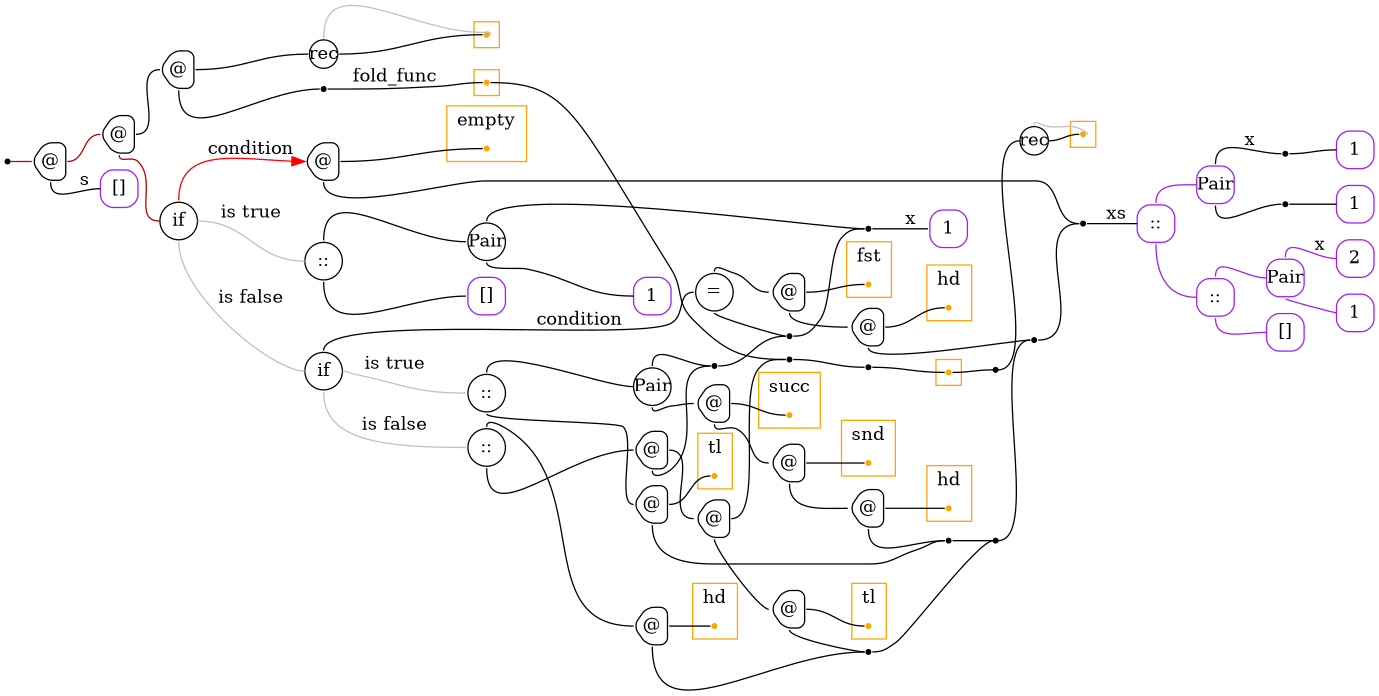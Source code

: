 digraph G {
  rankdir=LR;
  edge[arrowhead=none,arrowtail=none];
  node[fixedsize=true,shape=circle]
  size="9.201041666666667,5.219270833333334";
  labeldistance=0;
  nodesep=.175;
  ranksep=.175;

 nd1[shape=point];
   nd15[label="1",tooltip="nd15-ConstGraph",style=rounded,orientation=90,shape=square,width=.4,height=.4,color="purple"];
   nd21[label="2",tooltip="nd21-ConstGraph",style=rounded,orientation=90,shape=square,width=.4,height=.4,color="purple"];
   nd27[label="1",tooltip="nd27-ConstGraph",style=rounded,orientation=90,shape=square,width=.4,height=.4,color="purple"];
 subgraph cluster_nd174 {
   graph[style=fill,color="orange"];
   ndcluster_nd174[tooltip="nd174",orientation=90,shape=point,color="orange"];
 };
   nd592[label="1",tooltip="nd592-ConstGraph",style=rounded,orientation=90,shape=square,width=.4,height=.4,color="purple"];
   nd686[label="Pair",tooltip="nd686-ConstPairGraph",style=rounded,orientation=90,shape=square,width=.4,height=.4,color="purple"];
 nd885[label=" ",tooltip="nd885-ContractGraph",style=rounded,orientation=90,shape=point];
 nd918[label=" ",tooltip="nd918-ContractGraph",style=rounded,orientation=90,shape=point];
 nd919[label=" ",tooltip="nd919-ContractGraph",style=rounded,orientation=90,shape=point];
 subgraph cluster_nd383 {
   graph[style=fill,color="orange"];
   ndcluster_nd383[tooltip="nd383",orientation=90,shape=point,color="orange"];
 };
 nd946[label="rec",tooltip="nd946-RecurGraph",style=rounded,width=.3,height=.3,color="#000000"];
   subgraph cluster_nd950 {
     graph[style=fill,color="orange"];
     ndcluster_nd950[tooltip="nd950",orientation=90,shape=point,color="orange"];
   };
 nd1152[label=" ",tooltip="nd1152-ContractGraph",style=rounded,orientation=90,shape=point];
   nd1071[label="1",tooltip="nd1071-ConstGraph",style=rounded,orientation=90,shape=square,width=.4,height=.4,color="purple"];
   nd1075[label="[]",tooltip="nd1075-ConstEmptyGraph",style=rounded,orientation=90,shape=square,width=.4,height=.4,color="purple"];
   nd1165[label="Pair",tooltip="nd1165-ConstPairGraph",style=rounded,orientation=90,shape=square,width=.4,height=.4,color="purple"];
   nd1171[label="::",tooltip="nd1171-ConstListGraph",style=rounded,orientation=90,shape=square,width=.4,height=.4,color="purple"];
   nd1178[label="::",tooltip="nd1178-ConstListGraph",style=rounded,orientation=90,shape=square,width=.4,height=.4,color="purple"];
 nd1182[label="rec",tooltip="nd1182-RecurGraph",style=rounded,width=.3,height=.3,color="#000000"];
   subgraph cluster_nd1186 {
     graph[style=fill,color="orange"];
     ndcluster_nd1186[tooltip="nd1186",orientation=90,shape=point,color="orange"];
   };
 nd718[label="@",tooltip="nd718-AppGraph",style=rounded,orientation=90,shape=house,width=.4,height=.4,color="#000000"];
 nd719[label="@",tooltip="nd719-AppGraph",style=rounded,orientation=90,shape=house,width=.4,height=.4,color="#000000"];
 nd720[label="@",tooltip="nd720-AppGraph",style=rounded,orientation=90,shape=house,width=.4,height=.4,color="#000000"];
 nd734[label=" ",tooltip="nd734-ContractGraph",style=rounded,orientation=90,shape=point];
   nd1263[label="[]",tooltip="nd1263-ConstEmptyGraph",style=rounded,orientation=90,shape=square,width=.4,height=.4,color="purple"];
 nd1367[label=" ",tooltip="nd1367-ContractGraph",style=rounded,orientation=90,shape=point];
 nd1273[label="if",tooltip="nd1273-IfGraph",style=rounded,width=.4,height=.4,color="#000000"];
 nd1274[label="@",tooltip="nd1274-AppGraph",style=rounded,orientation=90,shape=house,width=.4,height=.4,color="#000000"];
 subgraph cluster_nd1277 {
   graph[style=fill,color="orange",label="empty"];
   ndcluster_nd1277[tooltip="nd1277",orientation=90,shape=point,color="orange"];
 };
 nd1281[label="::",tooltip="nd1281-BinOpGraph",style=rounded,width=.4,height=.4,color="#000000"];
 nd1282[label="Pair",tooltip="nd1282-BinOpGraph",style=rounded,width=.4,height=.4,color="#000000"];
   nd1286[label="1",tooltip="nd1286-ConstGraph",style=rounded,orientation=90,shape=square,width=.4,height=.4,color="purple"];
   nd1290[label="[]",tooltip="nd1290-ConstEmptyGraph",style=rounded,orientation=90,shape=square,width=.4,height=.4,color="purple"];
 nd1291[label="if",tooltip="nd1291-IfGraph",style=rounded,width=.4,height=.4,color="#000000"];
 nd1292[label="=",tooltip="nd1292-BinOpGraph",style=rounded,width=.4,height=.4,color="#000000"];
 nd1293[label="@",tooltip="nd1293-AppGraph",style=rounded,orientation=90,shape=house,width=.4,height=.4,color="#000000"];
 subgraph cluster_nd1296 {
   graph[style=fill,color="orange",label="fst"];
   ndcluster_nd1296[tooltip="nd1296",orientation=90,shape=point,color="orange"];
 };
 nd1300[label="@",tooltip="nd1300-AppGraph",style=rounded,orientation=90,shape=house,width=.4,height=.4,color="#000000"];
 subgraph cluster_nd1303 {
   graph[style=fill,color="orange",label="hd"];
   ndcluster_nd1303[tooltip="nd1303",orientation=90,shape=point,color="orange"];
 };
 nd1307[label="::",tooltip="nd1307-BinOpGraph",style=rounded,width=.4,height=.4,color="#000000"];
 nd1308[label="Pair",tooltip="nd1308-BinOpGraph",style=rounded,width=.4,height=.4,color="#000000"];
 nd1309[label="@",tooltip="nd1309-AppGraph",style=rounded,orientation=90,shape=house,width=.4,height=.4,color="#000000"];
 subgraph cluster_nd1312 {
   graph[style=fill,color="orange",label="succ"];
   ndcluster_nd1312[tooltip="nd1312",orientation=90,shape=point,color="orange"];
 };
 nd1316[label="@",tooltip="nd1316-AppGraph",style=rounded,orientation=90,shape=house,width=.4,height=.4,color="#000000"];
 subgraph cluster_nd1319 {
   graph[style=fill,color="orange",label="snd"];
   ndcluster_nd1319[tooltip="nd1319",orientation=90,shape=point,color="orange"];
 };
 nd1323[label="@",tooltip="nd1323-AppGraph",style=rounded,orientation=90,shape=house,width=.4,height=.4,color="#000000"];
 subgraph cluster_nd1326 {
   graph[style=fill,color="orange",label="hd"];
   ndcluster_nd1326[tooltip="nd1326",orientation=90,shape=point,color="orange"];
 };
 nd1330[label="@",tooltip="nd1330-AppGraph",style=rounded,orientation=90,shape=house,width=.4,height=.4,color="#000000"];
 subgraph cluster_nd1333 {
   graph[style=fill,color="orange",label="tl"];
   ndcluster_nd1333[tooltip="nd1333",orientation=90,shape=point,color="orange"];
 };
 nd1337[label=" ",tooltip="nd1337-ContractGraph",style=rounded,orientation=90,shape=point];
 nd1338[label="::",tooltip="nd1338-BinOpGraph",style=rounded,width=.4,height=.4,color="#000000"];
 nd1339[label="@",tooltip="nd1339-AppGraph",style=rounded,orientation=90,shape=house,width=.4,height=.4,color="#000000"];
 subgraph cluster_nd1342 {
   graph[style=fill,color="orange",label="hd"];
   ndcluster_nd1342[tooltip="nd1342",orientation=90,shape=point,color="orange"];
 };
 nd1346[label="@",tooltip="nd1346-AppGraph",style=rounded,orientation=90,shape=house,width=.4,height=.4,color="#000000"];
 nd1347[label="@",tooltip="nd1347-AppGraph",style=rounded,orientation=90,shape=house,width=.4,height=.4,color="#000000"];
 nd1349[label="@",tooltip="nd1349-AppGraph",style=rounded,orientation=90,shape=house,width=.4,height=.4,color="#000000"];
 subgraph cluster_nd1352 {
   graph[style=fill,color="orange",label="tl"];
   ndcluster_nd1352[tooltip="nd1352",orientation=90,shape=point,color="orange"];
 };
 nd1357[label=" ",tooltip="nd1357-ContractGraph",style=rounded,orientation=90,shape=point];
 nd1358[label=" ",tooltip="nd1358-ContractGraph",style=rounded,orientation=90,shape=point];
 nd1359[label=" ",tooltip="nd1359-ContractGraph",style=rounded,orientation=90,shape=point];
 nd1360[label=" ",tooltip="nd1360-ContractGraph",style=rounded,orientation=90,shape=point];
 nd1361[label=" ",tooltip="nd1361-ContractGraph",style=rounded,orientation=90,shape=point];
 nd1362[label=" ",tooltip="nd1362-ContractGraph",style=rounded,orientation=90,shape=point];
 nd1363[label=" ",tooltip="nd1363-ContractGraph",style=rounded,orientation=90,shape=point];

  ndcluster_nd174->nd1367[tailport=e,headport=w];
  ndcluster_nd383->nd1152[tailport=e,headport=w];
  nd885->ndcluster_nd383[tailport=e,headport=w];
  nd1152->nd946[tailport=e,headport=w,color=black,arrowhead=none,arrowtail=none];
  nd686->nd919[tailport=s,headport=w];
  nd686->nd918[label="x",tailport=n,headport=w];
  nd918->nd15[tailport=e,headport=w];
  nd919->nd592[tailport=e,headport=w];
  nd1178->nd686[tailport=n,headport=w,color=purple,arrowhead=none,arrowtail=none];
  nd718->nd1263[label="s",tailport=s,headport=w];
  nd720->nd1182[tailport=e,headport=w,color=black,arrowhead=none,arrowtail=none];
  nd719->nd720[tailport=e,headport=w];
  nd720->nd734[tailport=s,headport=w];
  nd718->nd719[tailport=e,headport=w,color="#b70000",arrowhead=none,arrowtail=none];
  nd1->nd718[label="",tailport=e,headport=w,color="#b70000",arrowhead=none,arrowtail=none];
  nd734->ndcluster_nd174[label="fold_func",tailport=e,headport=w];
  nd1367->nd885[tailport=e,headport=w];
  nd946->ndcluster_nd950[dir=back,headport=e,tailport=n,color=grey,arrowhead=none,arrowtail=none];
  nd946->ndcluster_nd950[tailport=e,headport=w];
  nd1165->nd1071[tailport=s,headport=w,color=purple,arrowhead=none,arrowtail=none];
  nd1171->nd1165[tailport=n,headport=w,color=purple,arrowhead=none,arrowtail=none];
  nd1171->nd1075[tailport=s,headport=w,color=purple,arrowhead=none,arrowtail=none];
  nd1178->nd1171[label="",tailport=s,headport=w,color=purple,arrowhead=none,arrowtail=none];
  nd1165->nd21[label="x",tailport=n,headport=w,color=purple,arrowhead=none,arrowtail=none];
  nd1182->ndcluster_nd1186[dir=back,headport=e,tailport=n,color=grey,arrowhead=none,arrowtail=none];
  nd1182->ndcluster_nd1186[tailport=e,headport=w];
  nd1274->ndcluster_nd1277[tailport=e,headport=w];
  nd1282->nd1286[tailport=s,headport=w];
  nd1281->nd1282[tailport=n,headport=w];
  nd1281->nd1290[tailport=s,headport=w];
  nd1300->ndcluster_nd1303[tailport=e,headport=w];
  nd1293->ndcluster_nd1296[tailport=e,headport=w];
  nd1293->nd1300[tailport=s,headport=w];
  nd1292->nd1293[tailport=n,headport=w];
  nd1323->ndcluster_nd1326[tailport=e,headport=w];
  nd1316->ndcluster_nd1319[tailport=e,headport=w];
  nd1316->nd1323[tailport=s,headport=w];
  nd1309->ndcluster_nd1312[tailport=e,headport=w];
  nd1309->nd1316[tailport=s,headport=w];
  nd1308->nd1309[tailport=s,headport=w];
  nd1330->ndcluster_nd1333[tailport=e,headport=w];
  nd1307->nd1308[tailport=n,headport=w];
  nd1307->nd1330[tailport=s,headport=w];
  nd1330->nd1337[tailport=s,headport=w];
  nd1323->nd1337[tailport=s,headport=w];
  nd1339->ndcluster_nd1342[tailport=e,headport=w];
  nd1349->ndcluster_nd1352[tailport=e,headport=w];
  nd1347->nd1367[tailport=e,headport=w];
  nd1347->nd1349[tailport=s,headport=w];
  nd1346->nd1347[tailport=e,headport=w];
  nd1338->nd1339[tailport=n,headport=w];
  nd1338->nd1346[tailport=s,headport=w];
  nd1349->nd1357[tailport=s,headport=w];
  nd1339->nd1357[tailport=s,headport=w];
  nd1291->nd1292[label="condition",tailport=n,headport=w];
  nd1291->nd1307[label="is true",tailport=e,headport=w,color=grey,arrowhead=none,arrowtail=none];
  nd1291->nd1338[label="is false",tailport=s,headport=w,color=grey,arrowhead=none,arrowtail=none];
  nd1346->nd1358[tailport=s,headport=w];
  nd1308->nd1358[tailport=n,headport=w];
  nd1357->nd1359[tailport=e,headport=w];
  nd1337->nd1359[tailport=e,headport=w];
  nd1292->nd1360[tailport=s,headport=w];
  nd1358->nd1360[tailport=e,headport=w];
  nd1300->nd1361[tailport=s,headport=w];
  nd1359->nd1361[tailport=e,headport=w];
  nd1273->nd1274[label="condition",tailport=n,headport=w,color=red,arrowhead=normal];
  nd1273->nd1281[label="is true",tailport=e,headport=w,color=grey,arrowhead=none,arrowtail=none];
  nd1273->nd1291[label="is false",tailport=s,headport=w,color=grey,arrowhead=none,arrowtail=none];
  nd1360->nd1362[tailport=e,headport=w];
  nd1282->nd1362[tailport=n,headport=w];
  nd1274->nd1363[tailport=s,headport=w];
  nd1361->nd1363[tailport=e,headport=w];
  nd719->nd1273[tailport=s,headport=w,color="#b70000",arrowhead=none,arrowtail=none];
  nd1362->nd27[label="x",tailport=e,headport=w];
  nd1363->nd1178[label="xs",tailport=e,headport=w];
}